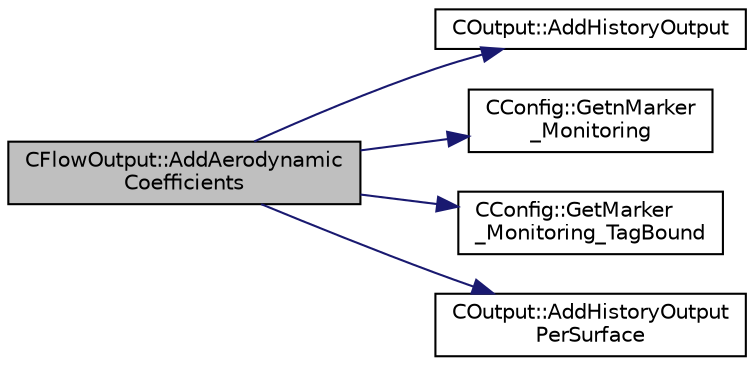 digraph "CFlowOutput::AddAerodynamicCoefficients"
{
  edge [fontname="Helvetica",fontsize="10",labelfontname="Helvetica",labelfontsize="10"];
  node [fontname="Helvetica",fontsize="10",shape=record];
  rankdir="LR";
  Node8 [label="CFlowOutput::AddAerodynamic\lCoefficients",height=0.2,width=0.4,color="black", fillcolor="grey75", style="filled", fontcolor="black"];
  Node8 -> Node9 [color="midnightblue",fontsize="10",style="solid",fontname="Helvetica"];
  Node9 [label="COutput::AddHistoryOutput",height=0.2,width=0.4,color="black", fillcolor="white", style="filled",URL="$class_c_output.html#ad5ee424d364346cbd6dc27ffbab35e0a",tooltip="Add a new field to the history output. "];
  Node8 -> Node10 [color="midnightblue",fontsize="10",style="solid",fontname="Helvetica"];
  Node10 [label="CConfig::GetnMarker\l_Monitoring",height=0.2,width=0.4,color="black", fillcolor="white", style="filled",URL="$class_c_config.html#a62a92b26c1300323f4a4a035ec19af1a",tooltip="Get the total number of monitoring markers. "];
  Node8 -> Node11 [color="midnightblue",fontsize="10",style="solid",fontname="Helvetica"];
  Node11 [label="CConfig::GetMarker\l_Monitoring_TagBound",height=0.2,width=0.4,color="black", fillcolor="white", style="filled",URL="$class_c_config.html#a5bf47083eec0b00543d3d8c387f41ab2",tooltip="Get the name of the surface defined in the geometry file. "];
  Node8 -> Node12 [color="midnightblue",fontsize="10",style="solid",fontname="Helvetica"];
  Node12 [label="COutput::AddHistoryOutput\lPerSurface",height=0.2,width=0.4,color="black", fillcolor="white", style="filled",URL="$class_c_output.html#a59f05a3da028b360934afe9e2dfe766c",tooltip="Add a new field per surface marker to the history output. "];
}
